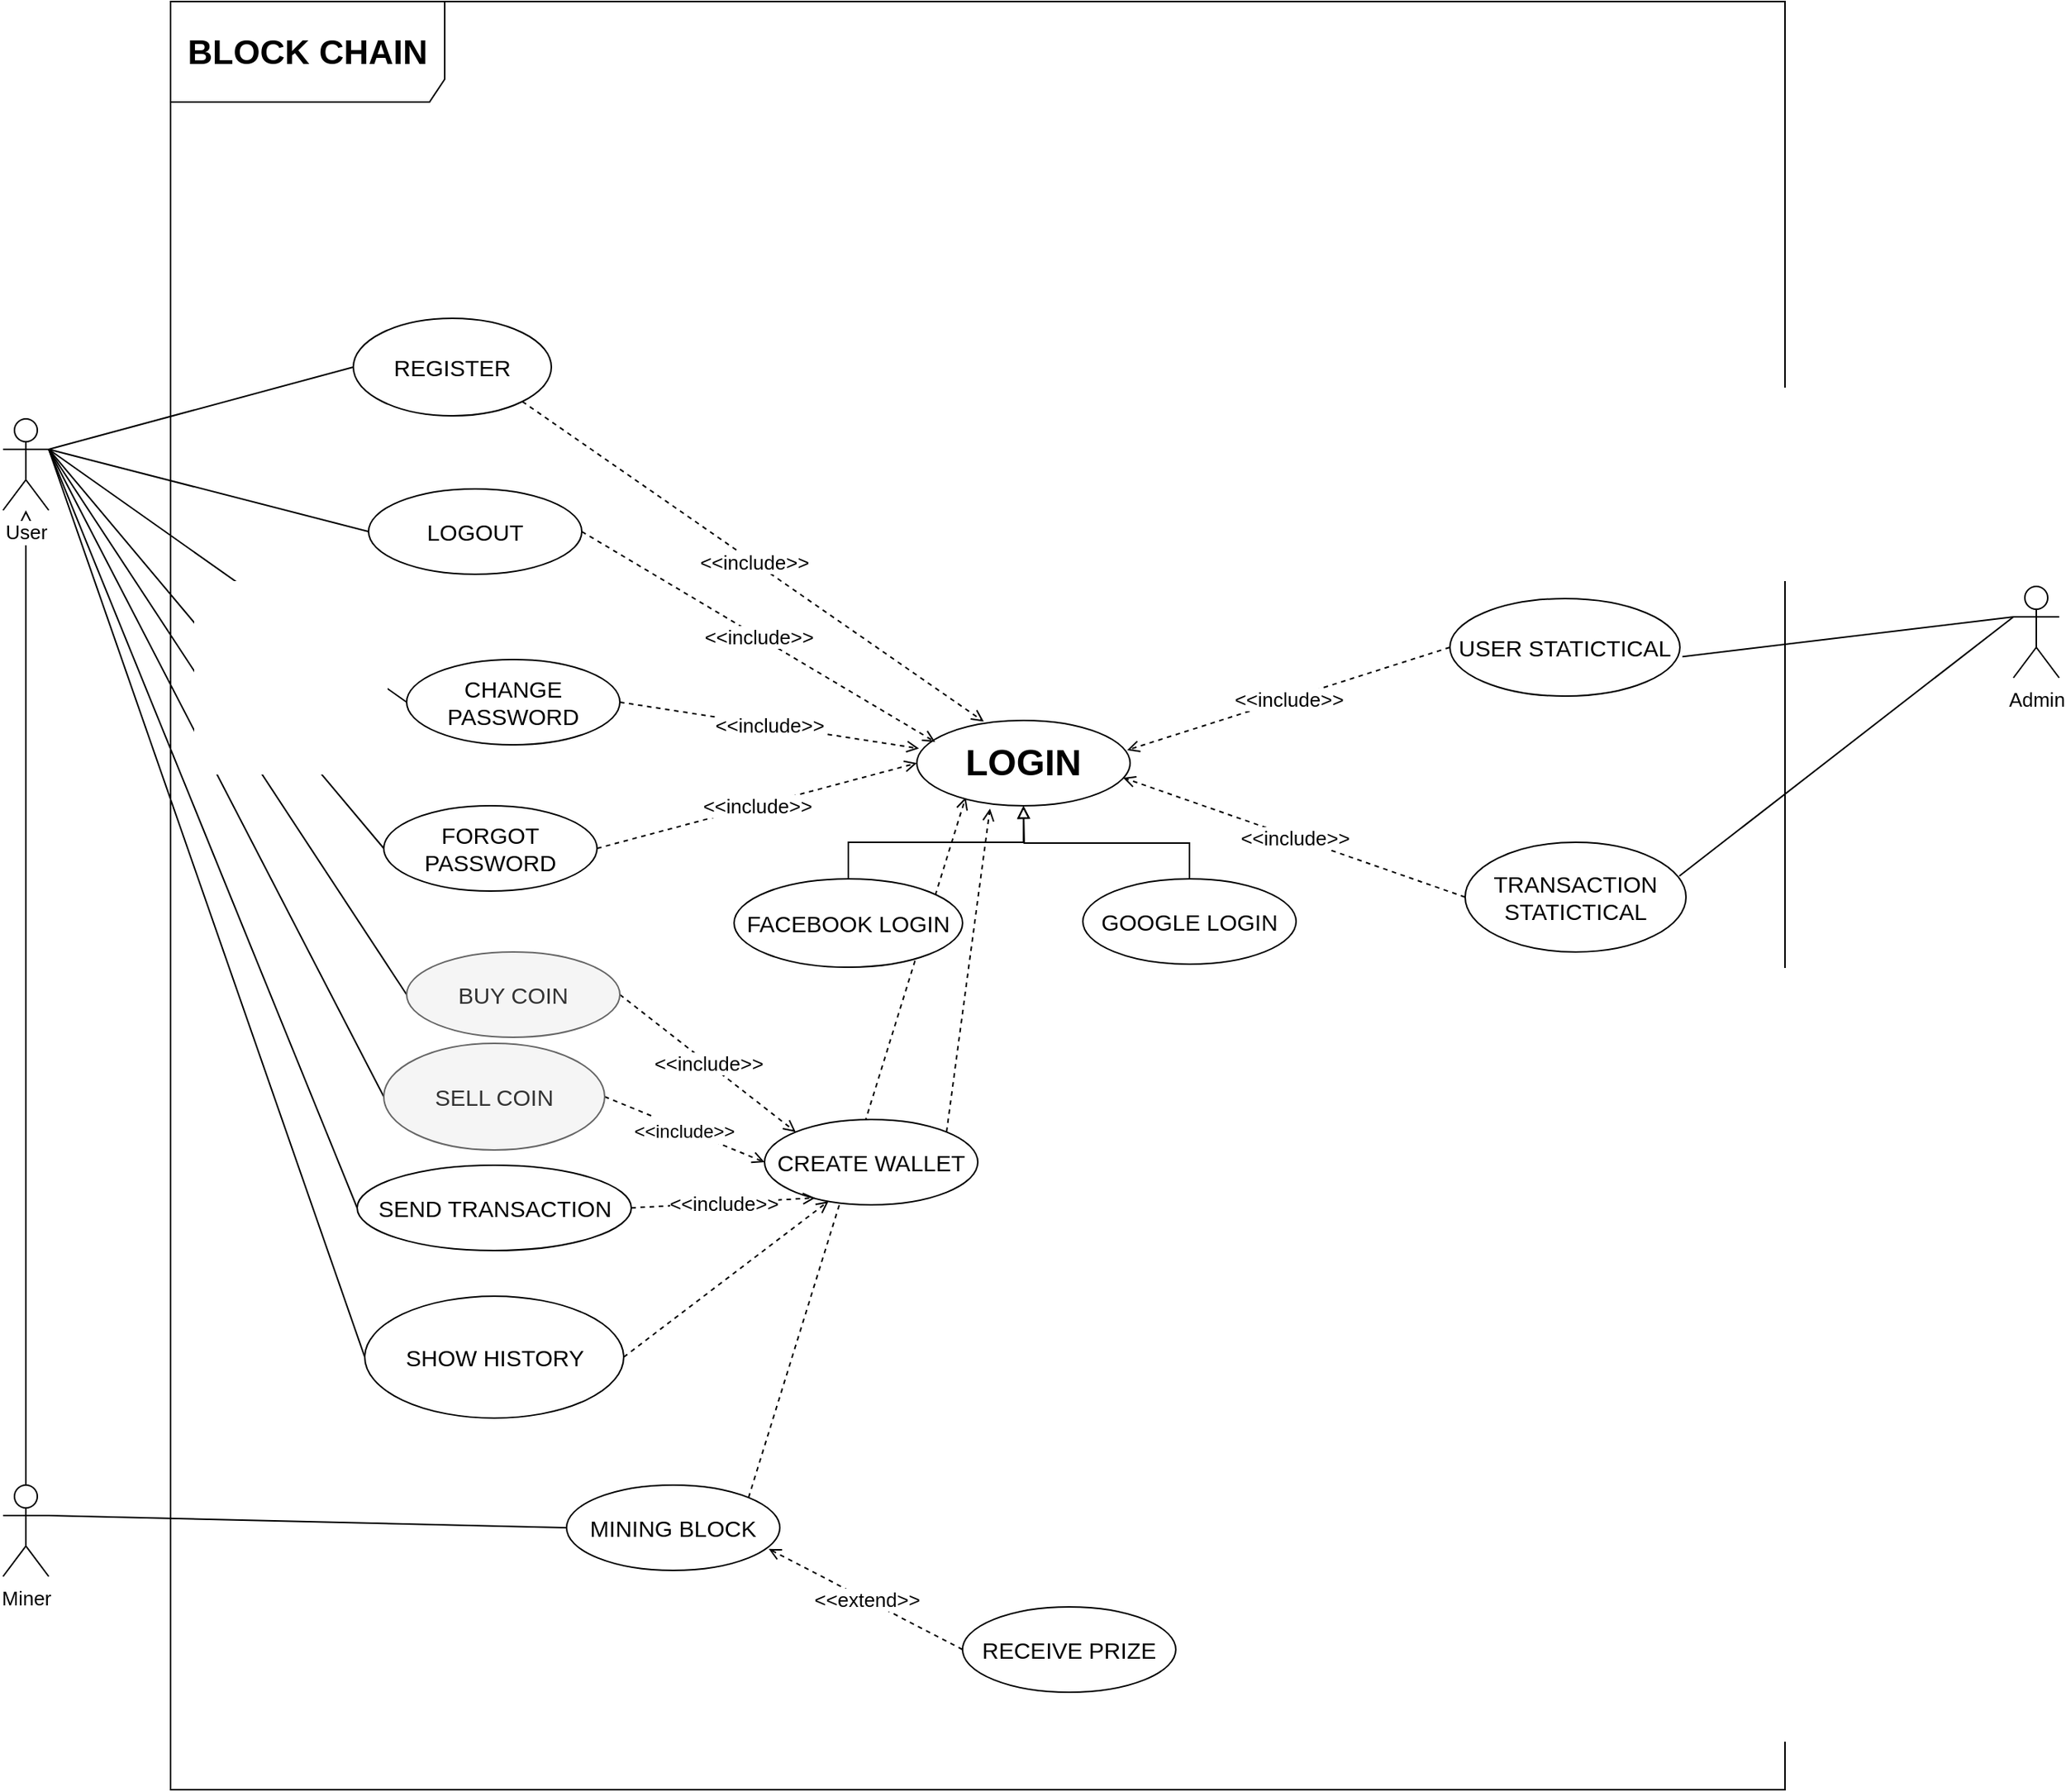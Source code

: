 <mxfile version="12.9.3" type="device" pages="2"><diagram name="Usecase Diagram" id="e7e014a7-5840-1c2e-5031-d8a46d1fe8dd"><mxGraphModel dx="1008" dy="1308" grid="1" gridSize="10" guides="1" tooltips="1" connect="1" arrows="1" fold="1" page="1" pageScale="1" pageWidth="1169" pageHeight="826" background="#ffffff" math="0" shadow="0"><root><mxCell id="0"/><mxCell id="1" parent="0"/><mxCell id="eGgXoTbHH33ZuK2ZyImY-64" style="rounded=0;orthogonalLoop=1;jettySize=auto;html=1;exitX=1;exitY=0.333;exitDx=0;exitDy=0;exitPerimeter=0;entryX=0;entryY=0.5;entryDx=0;entryDy=0;endArrow=none;endFill=0;fontSize=15;" parent="1" source="eGgXoTbHH33ZuK2ZyImY-41" target="eGgXoTbHH33ZuK2ZyImY-50" edge="1"><mxGeometry relative="1" as="geometry"/></mxCell><mxCell id="eGgXoTbHH33ZuK2ZyImY-65" style="edgeStyle=none;rounded=0;orthogonalLoop=1;jettySize=auto;html=1;exitX=1;exitY=0.333;exitDx=0;exitDy=0;exitPerimeter=0;entryX=0;entryY=0.5;entryDx=0;entryDy=0;endArrow=none;endFill=0;fontSize=15;" parent="1" source="eGgXoTbHH33ZuK2ZyImY-41" target="eGgXoTbHH33ZuK2ZyImY-51" edge="1"><mxGeometry relative="1" as="geometry"/></mxCell><mxCell id="eGgXoTbHH33ZuK2ZyImY-66" style="edgeStyle=none;rounded=0;orthogonalLoop=1;jettySize=auto;html=1;exitX=1;exitY=0.333;exitDx=0;exitDy=0;exitPerimeter=0;entryX=0;entryY=0.5;entryDx=0;entryDy=0;endArrow=none;endFill=0;fontSize=15;" parent="1" source="eGgXoTbHH33ZuK2ZyImY-41" target="eGgXoTbHH33ZuK2ZyImY-52" edge="1"><mxGeometry relative="1" as="geometry"/></mxCell><mxCell id="eGgXoTbHH33ZuK2ZyImY-67" style="edgeStyle=none;rounded=0;orthogonalLoop=1;jettySize=auto;html=1;exitX=1;exitY=0.333;exitDx=0;exitDy=0;exitPerimeter=0;entryX=0;entryY=0.5;entryDx=0;entryDy=0;endArrow=none;endFill=0;fontSize=15;" parent="1" source="eGgXoTbHH33ZuK2ZyImY-41" target="eGgXoTbHH33ZuK2ZyImY-53" edge="1"><mxGeometry relative="1" as="geometry"/></mxCell><mxCell id="eGgXoTbHH33ZuK2ZyImY-71" style="edgeStyle=none;rounded=0;orthogonalLoop=1;jettySize=auto;html=1;exitX=1;exitY=0.333;exitDx=0;exitDy=0;exitPerimeter=0;entryX=0;entryY=0.5;entryDx=0;entryDy=0;endArrow=none;endFill=0;fontSize=15;" parent="1" source="eGgXoTbHH33ZuK2ZyImY-41" target="eGgXoTbHH33ZuK2ZyImY-56" edge="1"><mxGeometry relative="1" as="geometry"/></mxCell><mxCell id="eGgXoTbHH33ZuK2ZyImY-85" style="edgeStyle=none;rounded=0;orthogonalLoop=1;jettySize=auto;html=1;exitX=1;exitY=0.333;exitDx=0;exitDy=0;exitPerimeter=0;entryX=0;entryY=0.5;entryDx=0;entryDy=0;startArrow=none;startFill=0;endArrow=none;endFill=0;fontSize=15;" parent="1" source="eGgXoTbHH33ZuK2ZyImY-41" target="eGgXoTbHH33ZuK2ZyImY-55" edge="1"><mxGeometry relative="1" as="geometry"/></mxCell><mxCell id="eGgXoTbHH33ZuK2ZyImY-86" style="edgeStyle=none;rounded=0;orthogonalLoop=1;jettySize=auto;html=1;entryX=0.5;entryY=0;entryDx=0;entryDy=0;entryPerimeter=0;startArrow=block;startFill=0;endArrow=none;endFill=0;fontSize=15;" parent="1" source="eGgXoTbHH33ZuK2ZyImY-41" target="eGgXoTbHH33ZuK2ZyImY-45" edge="1"><mxGeometry relative="1" as="geometry"><mxPoint x="100" y="330" as="sourcePoint"/></mxGeometry></mxCell><mxCell id="8vh9MfGOUoLX1QKdBsQx-3" style="rounded=0;orthogonalLoop=1;jettySize=auto;html=1;exitX=1;exitY=0.333;exitDx=0;exitDy=0;exitPerimeter=0;entryX=0;entryY=0.5;entryDx=0;entryDy=0;endArrow=none;endFill=0;fontSize=15;" parent="1" source="eGgXoTbHH33ZuK2ZyImY-41" target="8vh9MfGOUoLX1QKdBsQx-2" edge="1"><mxGeometry relative="1" as="geometry"/></mxCell><mxCell id="8vh9MfGOUoLX1QKdBsQx-6" style="edgeStyle=none;rounded=0;orthogonalLoop=1;jettySize=auto;html=1;exitX=1;exitY=0.333;exitDx=0;exitDy=0;exitPerimeter=0;entryX=0;entryY=0.5;entryDx=0;entryDy=0;endArrow=none;endFill=0;fontSize=15;" parent="1" source="eGgXoTbHH33ZuK2ZyImY-41" target="8vh9MfGOUoLX1QKdBsQx-5" edge="1"><mxGeometry relative="1" as="geometry"/></mxCell><mxCell id="eGgXoTbHH33ZuK2ZyImY-41" value="User" style="shape=umlActor;verticalLabelPosition=bottom;labelBackgroundColor=#ffffff;verticalAlign=top;html=1;fontSize=13;" parent="1" vertex="1"><mxGeometry x="180" y="170" width="30" height="60" as="geometry"/></mxCell><mxCell id="eGgXoTbHH33ZuK2ZyImY-69" style="edgeStyle=none;rounded=0;orthogonalLoop=1;jettySize=auto;html=1;exitX=1;exitY=0.333;exitDx=0;exitDy=0;exitPerimeter=0;entryX=0;entryY=0.5;entryDx=0;entryDy=0;endArrow=none;endFill=0;fontSize=15;" parent="1" source="eGgXoTbHH33ZuK2ZyImY-45" target="eGgXoTbHH33ZuK2ZyImY-57" edge="1"><mxGeometry relative="1" as="geometry"/></mxCell><mxCell id="eGgXoTbHH33ZuK2ZyImY-45" value="Miner" style="shape=umlActor;verticalLabelPosition=bottom;labelBackgroundColor=#ffffff;verticalAlign=top;html=1;fontSize=13;" parent="1" vertex="1"><mxGeometry x="180" y="870" width="30" height="60" as="geometry"/></mxCell><mxCell id="eGgXoTbHH33ZuK2ZyImY-101" style="edgeStyle=none;rounded=0;orthogonalLoop=1;jettySize=auto;html=1;exitX=0;exitY=0.333;exitDx=0;exitDy=0;exitPerimeter=0;entryX=1.011;entryY=0.596;entryDx=0;entryDy=0;entryPerimeter=0;startArrow=none;startFill=0;endArrow=none;endFill=0;strokeWidth=1;fontSize=15;" parent="1" source="eGgXoTbHH33ZuK2ZyImY-46" target="eGgXoTbHH33ZuK2ZyImY-59" edge="1"><mxGeometry relative="1" as="geometry"/></mxCell><mxCell id="eGgXoTbHH33ZuK2ZyImY-102" style="edgeStyle=none;rounded=0;orthogonalLoop=1;jettySize=auto;html=1;exitX=0;exitY=0.333;exitDx=0;exitDy=0;exitPerimeter=0;entryX=0.97;entryY=0.307;entryDx=0;entryDy=0;entryPerimeter=0;startArrow=none;startFill=0;endArrow=none;endFill=0;strokeWidth=1;fontSize=15;" parent="1" source="eGgXoTbHH33ZuK2ZyImY-46" target="eGgXoTbHH33ZuK2ZyImY-60" edge="1"><mxGeometry relative="1" as="geometry"/></mxCell><mxCell id="eGgXoTbHH33ZuK2ZyImY-46" value="Admin" style="shape=umlActor;verticalLabelPosition=bottom;labelBackgroundColor=#ffffff;verticalAlign=top;html=1;fontSize=13;" parent="1" vertex="1"><mxGeometry x="1500" y="280" width="30" height="60" as="geometry"/></mxCell><mxCell id="eGgXoTbHH33ZuK2ZyImY-106" value="" style="group" parent="1" vertex="1" connectable="0"><mxGeometry x="290" y="-80" width="1060" height="1150" as="geometry"/></mxCell><mxCell id="eGgXoTbHH33ZuK2ZyImY-105" value="&lt;h2&gt;BLOCK CHAIN&lt;/h2&gt;" style="shape=umlFrame;whiteSpace=wrap;html=1;fontSize=15;width=180;height=66;" parent="eGgXoTbHH33ZuK2ZyImY-106" vertex="1"><mxGeometry y="-24" width="1060" height="1174" as="geometry"/></mxCell><mxCell id="8vh9MfGOUoLX1QKdBsQx-4" value="&lt;font style=&quot;font-size: 12px&quot;&gt;&amp;lt;&amp;lt;include&amp;gt;&amp;gt;&lt;/font&gt;" style="edgeStyle=none;rounded=0;orthogonalLoop=1;jettySize=auto;html=1;exitX=1;exitY=0.5;exitDx=0;exitDy=0;entryX=0;entryY=0.5;entryDx=0;entryDy=0;endArrow=open;endFill=0;fontSize=15;dashed=1;" parent="eGgXoTbHH33ZuK2ZyImY-106" source="8vh9MfGOUoLX1QKdBsQx-2" target="eGgXoTbHH33ZuK2ZyImY-54" edge="1"><mxGeometry relative="1" as="geometry"/></mxCell><mxCell id="eGgXoTbHH33ZuK2ZyImY-99" style="edgeStyle=none;rounded=0;orthogonalLoop=1;jettySize=auto;html=1;exitX=1;exitY=0;exitDx=0;exitDy=0;entryX=0.343;entryY=1.033;entryDx=0;entryDy=0;entryPerimeter=0;startArrow=none;startFill=0;endArrow=open;endFill=0;strokeWidth=1;fontSize=15;dashed=1;" parent="eGgXoTbHH33ZuK2ZyImY-106" source="eGgXoTbHH33ZuK2ZyImY-54" target="eGgXoTbHH33ZuK2ZyImY-47" edge="1"><mxGeometry relative="1" as="geometry"/></mxCell><mxCell id="eGgXoTbHH33ZuK2ZyImY-100" style="edgeStyle=none;rounded=0;orthogonalLoop=1;jettySize=auto;html=1;exitX=1;exitY=0;exitDx=0;exitDy=0;entryX=0.229;entryY=0.9;entryDx=0;entryDy=0;entryPerimeter=0;startArrow=none;startFill=0;endArrow=open;endFill=0;strokeWidth=1;fontSize=15;dashed=1;" parent="eGgXoTbHH33ZuK2ZyImY-106" source="eGgXoTbHH33ZuK2ZyImY-57" target="eGgXoTbHH33ZuK2ZyImY-47" edge="1"><mxGeometry relative="1" as="geometry"/></mxCell><mxCell id="eGgXoTbHH33ZuK2ZyImY-47" value="&lt;h1&gt;&lt;b&gt;LOGIN&lt;/b&gt;&lt;/h1&gt;" style="ellipse;whiteSpace=wrap;html=1;" parent="eGgXoTbHH33ZuK2ZyImY-106" vertex="1"><mxGeometry x="490" y="448" width="140" height="56" as="geometry"/></mxCell><mxCell id="eGgXoTbHH33ZuK2ZyImY-94" value="&amp;lt;&amp;lt;include&amp;gt;&amp;gt;" style="edgeStyle=none;rounded=0;orthogonalLoop=1;jettySize=auto;html=1;exitX=1;exitY=1;exitDx=0;exitDy=0;entryX=0.314;entryY=0.014;entryDx=0;entryDy=0;entryPerimeter=0;startArrow=none;startFill=0;endArrow=open;endFill=0;strokeWidth=1;fontSize=13;dashed=1;" parent="eGgXoTbHH33ZuK2ZyImY-106" source="eGgXoTbHH33ZuK2ZyImY-50" target="eGgXoTbHH33ZuK2ZyImY-47" edge="1"><mxGeometry relative="1" as="geometry"/></mxCell><mxCell id="eGgXoTbHH33ZuK2ZyImY-50" value="REGISTER" style="ellipse;whiteSpace=wrap;html=1;fontSize=15;" parent="eGgXoTbHH33ZuK2ZyImY-106" vertex="1"><mxGeometry x="120" y="184.0" width="130" height="64.0" as="geometry"/></mxCell><mxCell id="eGgXoTbHH33ZuK2ZyImY-95" value="&amp;lt;&amp;lt;include&amp;gt;&amp;gt;" style="edgeStyle=none;rounded=0;orthogonalLoop=1;jettySize=auto;html=1;exitX=1;exitY=0.5;exitDx=0;exitDy=0;entryX=0.086;entryY=0.252;entryDx=0;entryDy=0;entryPerimeter=0;startArrow=none;startFill=0;endArrow=open;endFill=0;strokeWidth=1;fontSize=13;dashed=1;" parent="eGgXoTbHH33ZuK2ZyImY-106" source="eGgXoTbHH33ZuK2ZyImY-51" target="eGgXoTbHH33ZuK2ZyImY-47" edge="1"><mxGeometry relative="1" as="geometry"/></mxCell><mxCell id="eGgXoTbHH33ZuK2ZyImY-51" value="LOGOUT" style="ellipse;whiteSpace=wrap;html=1;fontSize=15;" parent="eGgXoTbHH33ZuK2ZyImY-106" vertex="1"><mxGeometry x="130" y="296.0" width="140" height="56" as="geometry"/></mxCell><mxCell id="eGgXoTbHH33ZuK2ZyImY-96" value="&amp;lt;&amp;lt;include&amp;gt;&amp;gt;" style="edgeStyle=none;rounded=0;orthogonalLoop=1;jettySize=auto;html=1;exitX=1;exitY=0.5;exitDx=0;exitDy=0;entryX=0.01;entryY=0.329;entryDx=0;entryDy=0;entryPerimeter=0;startArrow=none;startFill=0;endArrow=open;endFill=0;strokeWidth=1;fontSize=13;dashed=1;" parent="eGgXoTbHH33ZuK2ZyImY-106" source="eGgXoTbHH33ZuK2ZyImY-52" target="eGgXoTbHH33ZuK2ZyImY-47" edge="1"><mxGeometry relative="1" as="geometry"/></mxCell><mxCell id="eGgXoTbHH33ZuK2ZyImY-52" value="CHANGE PASSWORD" style="ellipse;whiteSpace=wrap;html=1;fontSize=15;" parent="eGgXoTbHH33ZuK2ZyImY-106" vertex="1"><mxGeometry x="155" y="408.0" width="140" height="56" as="geometry"/></mxCell><mxCell id="eGgXoTbHH33ZuK2ZyImY-97" value="&amp;lt;&amp;lt;include&amp;gt;&amp;gt;" style="edgeStyle=none;rounded=0;orthogonalLoop=1;jettySize=auto;html=1;exitX=1;exitY=0.5;exitDx=0;exitDy=0;entryX=0;entryY=0.5;entryDx=0;entryDy=0;startArrow=none;startFill=0;endArrow=open;endFill=0;strokeWidth=1;fontSize=13;dashed=1;" parent="eGgXoTbHH33ZuK2ZyImY-106" source="eGgXoTbHH33ZuK2ZyImY-53" target="eGgXoTbHH33ZuK2ZyImY-47" edge="1"><mxGeometry relative="1" as="geometry"/></mxCell><mxCell id="eGgXoTbHH33ZuK2ZyImY-53" value="FORGOT PASSWORD" style="ellipse;whiteSpace=wrap;html=1;fontSize=15;" parent="eGgXoTbHH33ZuK2ZyImY-106" vertex="1"><mxGeometry x="140" y="504.0" width="140" height="56" as="geometry"/></mxCell><mxCell id="eGgXoTbHH33ZuK2ZyImY-54" value="CREATE WALLET" style="ellipse;whiteSpace=wrap;html=1;fontSize=15;" parent="eGgXoTbHH33ZuK2ZyImY-106" vertex="1"><mxGeometry x="390" y="710.0" width="140" height="56" as="geometry"/></mxCell><mxCell id="eGgXoTbHH33ZuK2ZyImY-75" value="&amp;lt;&amp;lt;include&amp;gt;&amp;gt;" style="edgeStyle=none;rounded=0;orthogonalLoop=1;jettySize=auto;html=1;exitX=1;exitY=0.5;exitDx=0;exitDy=0;entryX=0.238;entryY=0.919;entryDx=0;entryDy=0;entryPerimeter=0;startArrow=none;startFill=0;endArrow=open;endFill=0;fontSize=13;dashed=1;strokeWidth=1;" parent="eGgXoTbHH33ZuK2ZyImY-106" source="eGgXoTbHH33ZuK2ZyImY-55" target="eGgXoTbHH33ZuK2ZyImY-54" edge="1"><mxGeometry relative="1" as="geometry"/></mxCell><mxCell id="eGgXoTbHH33ZuK2ZyImY-55" value="SEND TRANSACTION" style="ellipse;whiteSpace=wrap;html=1;fontSize=15;" parent="eGgXoTbHH33ZuK2ZyImY-106" vertex="1"><mxGeometry x="122.5" y="740.0" width="180" height="56" as="geometry"/></mxCell><mxCell id="eGgXoTbHH33ZuK2ZyImY-72" value="&amp;lt;&amp;lt;include&amp;gt;&amp;gt;" style="edgeStyle=none;rounded=0;orthogonalLoop=1;jettySize=auto;html=1;exitX=1;exitY=0.5;exitDx=0;exitDy=0;entryX=0;entryY=0;entryDx=0;entryDy=0;endArrow=open;endFill=0;fontSize=13;dashed=1;" parent="eGgXoTbHH33ZuK2ZyImY-106" source="eGgXoTbHH33ZuK2ZyImY-56" target="eGgXoTbHH33ZuK2ZyImY-54" edge="1"><mxGeometry relative="1" as="geometry"/></mxCell><mxCell id="eGgXoTbHH33ZuK2ZyImY-56" value="BUY COIN" style="ellipse;whiteSpace=wrap;html=1;fontSize=15;fillColor=#f5f5f5;strokeColor=#666666;fontColor=#333333;" parent="eGgXoTbHH33ZuK2ZyImY-106" vertex="1"><mxGeometry x="155" y="600" width="140" height="56" as="geometry"/></mxCell><mxCell id="eGgXoTbHH33ZuK2ZyImY-57" value="MINING BLOCK" style="ellipse;whiteSpace=wrap;html=1;fontSize=15;" parent="eGgXoTbHH33ZuK2ZyImY-106" vertex="1"><mxGeometry x="260" y="950.0" width="140" height="56" as="geometry"/></mxCell><mxCell id="eGgXoTbHH33ZuK2ZyImY-80" value="&lt;font style=&quot;font-size: 13px;&quot;&gt;&amp;lt;&amp;lt;extend&amp;gt;&amp;gt;&lt;/font&gt;" style="edgeStyle=none;rounded=0;orthogonalLoop=1;jettySize=auto;html=1;exitX=0;exitY=0.5;exitDx=0;exitDy=0;entryX=0.948;entryY=0.748;entryDx=0;entryDy=0;entryPerimeter=0;startArrow=none;startFill=0;endArrow=open;endFill=0;fontSize=13;dashed=1;" parent="eGgXoTbHH33ZuK2ZyImY-106" source="eGgXoTbHH33ZuK2ZyImY-58" target="eGgXoTbHH33ZuK2ZyImY-57" edge="1"><mxGeometry relative="1" as="geometry"/></mxCell><mxCell id="eGgXoTbHH33ZuK2ZyImY-58" value="RECEIVE PRIZE" style="ellipse;whiteSpace=wrap;html=1;fontSize=15;" parent="eGgXoTbHH33ZuK2ZyImY-106" vertex="1"><mxGeometry x="520" y="1030" width="140" height="56" as="geometry"/></mxCell><mxCell id="eGgXoTbHH33ZuK2ZyImY-103" value="&amp;lt;&amp;lt;include&amp;gt;&amp;gt;" style="edgeStyle=none;rounded=0;orthogonalLoop=1;jettySize=auto;html=1;exitX=0;exitY=0.5;exitDx=0;exitDy=0;entryX=0.986;entryY=0.348;entryDx=0;entryDy=0;entryPerimeter=0;startArrow=none;startFill=0;endArrow=open;endFill=0;strokeWidth=1;fontSize=13;dashed=1;" parent="eGgXoTbHH33ZuK2ZyImY-106" source="eGgXoTbHH33ZuK2ZyImY-59" target="eGgXoTbHH33ZuK2ZyImY-47" edge="1"><mxGeometry relative="1" as="geometry"/></mxCell><mxCell id="eGgXoTbHH33ZuK2ZyImY-59" value="USER STATICTICAL" style="ellipse;whiteSpace=wrap;html=1;fontSize=15;" parent="eGgXoTbHH33ZuK2ZyImY-106" vertex="1"><mxGeometry x="840" y="368.0" width="151" height="64.0" as="geometry"/></mxCell><mxCell id="eGgXoTbHH33ZuK2ZyImY-104" value="&amp;lt;&amp;lt;include&amp;gt;&amp;gt;" style="edgeStyle=none;rounded=0;orthogonalLoop=1;jettySize=auto;html=1;exitX=0;exitY=0.5;exitDx=0;exitDy=0;entryX=0.967;entryY=0.671;entryDx=0;entryDy=0;entryPerimeter=0;startArrow=none;startFill=0;endArrow=open;endFill=0;strokeWidth=1;fontSize=13;dashed=1;" parent="eGgXoTbHH33ZuK2ZyImY-106" source="eGgXoTbHH33ZuK2ZyImY-60" target="eGgXoTbHH33ZuK2ZyImY-47" edge="1"><mxGeometry relative="1" as="geometry"/></mxCell><mxCell id="eGgXoTbHH33ZuK2ZyImY-60" value="TRANSACTION STATICTICAL" style="ellipse;whiteSpace=wrap;html=1;fontSize=15;" parent="eGgXoTbHH33ZuK2ZyImY-106" vertex="1"><mxGeometry x="850" y="528.0" width="145" height="72.0" as="geometry"/></mxCell><mxCell id="eGgXoTbHH33ZuK2ZyImY-91" style="edgeStyle=orthogonalEdgeStyle;rounded=0;orthogonalLoop=1;jettySize=auto;html=1;exitX=0.5;exitY=0;exitDx=0;exitDy=0;entryX=0.5;entryY=1;entryDx=0;entryDy=0;startArrow=none;startFill=0;endArrow=block;endFill=0;strokeWidth=1;fontSize=15;" parent="eGgXoTbHH33ZuK2ZyImY-106" source="eGgXoTbHH33ZuK2ZyImY-89" target="eGgXoTbHH33ZuK2ZyImY-47" edge="1"><mxGeometry relative="1" as="geometry"/></mxCell><mxCell id="eGgXoTbHH33ZuK2ZyImY-89" value="FACEBOOK LOGIN" style="ellipse;whiteSpace=wrap;html=1;fontSize=15;" parent="eGgXoTbHH33ZuK2ZyImY-106" vertex="1"><mxGeometry x="370" y="552" width="150" height="58" as="geometry"/></mxCell><mxCell id="eGgXoTbHH33ZuK2ZyImY-92" style="edgeStyle=orthogonalEdgeStyle;rounded=0;orthogonalLoop=1;jettySize=auto;html=1;exitX=0.5;exitY=0;exitDx=0;exitDy=0;startArrow=none;startFill=0;endArrow=block;endFill=0;strokeWidth=1;fontSize=15;" parent="eGgXoTbHH33ZuK2ZyImY-106" source="eGgXoTbHH33ZuK2ZyImY-90" edge="1"><mxGeometry relative="1" as="geometry"><mxPoint x="560" y="504.0" as="targetPoint"/></mxGeometry></mxCell><mxCell id="eGgXoTbHH33ZuK2ZyImY-90" value="GOOGLE LOGIN" style="ellipse;whiteSpace=wrap;html=1;fontSize=15;" parent="eGgXoTbHH33ZuK2ZyImY-106" vertex="1"><mxGeometry x="599" y="552" width="140" height="56" as="geometry"/></mxCell><mxCell id="8vh9MfGOUoLX1QKdBsQx-2" value="SELL COIN" style="ellipse;whiteSpace=wrap;html=1;fontSize=15;fillColor=#f5f5f5;strokeColor=#666666;fontColor=#333333;" parent="eGgXoTbHH33ZuK2ZyImY-106" vertex="1"><mxGeometry x="140" y="660" width="145" height="70" as="geometry"/></mxCell><mxCell id="8vh9MfGOUoLX1QKdBsQx-7" style="edgeStyle=none;rounded=0;orthogonalLoop=1;jettySize=auto;html=1;exitX=1;exitY=0.5;exitDx=0;exitDy=0;entryX=0.3;entryY=0.958;entryDx=0;entryDy=0;endArrow=open;endFill=0;fontSize=15;dashed=1;entryPerimeter=0;" parent="eGgXoTbHH33ZuK2ZyImY-106" source="8vh9MfGOUoLX1QKdBsQx-5" target="eGgXoTbHH33ZuK2ZyImY-54" edge="1"><mxGeometry relative="1" as="geometry"/></mxCell><mxCell id="8vh9MfGOUoLX1QKdBsQx-5" value="SHOW HISTORY" style="ellipse;whiteSpace=wrap;html=1;fontSize=15;" parent="eGgXoTbHH33ZuK2ZyImY-106" vertex="1"><mxGeometry x="127.5" y="826" width="170" height="80" as="geometry"/></mxCell></root></mxGraphModel></diagram><diagram id="kOsqjVdMyxWA4MCr-uBy" name="ClassDiagram"><mxGraphModel dx="1022" dy="497" grid="1" gridSize="10" guides="1" tooltips="1" connect="1" arrows="1" fold="1" page="1" pageScale="1" pageWidth="850" pageHeight="1100" math="0" shadow="0"><root><mxCell id="uctaYcotYqw22nUw5-ij-0"/><mxCell id="uctaYcotYqw22nUw5-ij-1" parent="uctaYcotYqw22nUw5-ij-0"/><mxCell id="uctaYcotYqw22nUw5-ij-2" value="UserAccount" style="swimlane;fontStyle=0;childLayout=stackLayout;horizontal=1;startSize=26;fillColor=none;horizontalStack=0;resizeParent=1;resizeParentMax=0;resizeLast=0;collapsible=1;marginBottom=0;" vertex="1" parent="uctaYcotYqw22nUw5-ij-1"><mxGeometry x="310" y="70" width="140" height="102" as="geometry"/></mxCell><mxCell id="uctaYcotYqw22nUw5-ij-3" value="+ id: UUID" style="text;strokeColor=none;fillColor=none;align=left;verticalAlign=top;spacingLeft=4;spacingRight=4;overflow=hidden;rotatable=0;points=[[0,0.5],[1,0.5]];portConstraint=eastwest;" vertex="1" parent="uctaYcotYqw22nUw5-ij-2"><mxGeometry y="26" width="140" height="24" as="geometry"/></mxCell><mxCell id="uctaYcotYqw22nUw5-ij-4" value="+ username: String" style="text;strokeColor=none;fillColor=none;align=left;verticalAlign=top;spacingLeft=4;spacingRight=4;overflow=hidden;rotatable=0;points=[[0,0.5],[1,0.5]];portConstraint=eastwest;" vertex="1" parent="uctaYcotYqw22nUw5-ij-2"><mxGeometry y="50" width="140" height="26" as="geometry"/></mxCell><mxCell id="uctaYcotYqw22nUw5-ij-5" value="+ password: String" style="text;strokeColor=none;fillColor=none;align=left;verticalAlign=top;spacingLeft=4;spacingRight=4;overflow=hidden;rotatable=0;points=[[0,0.5],[1,0.5]];portConstraint=eastwest;" vertex="1" parent="uctaYcotYqw22nUw5-ij-2"><mxGeometry y="76" width="140" height="26" as="geometry"/></mxCell><mxCell id="uctaYcotYqw22nUw5-ij-6" value="" style="endArrow=none;html=1;edgeStyle=orthogonalEdgeStyle;exitX=1.005;exitY=0.173;exitDx=0;exitDy=0;entryX=0;entryY=0.25;entryDx=0;entryDy=0;exitPerimeter=0;" edge="1" parent="uctaYcotYqw22nUw5-ij-1" source="uctaYcotYqw22nUw5-ij-2" target="uctaYcotYqw22nUw5-ij-9"><mxGeometry relative="1" as="geometry"><mxPoint x="480" y="40" as="sourcePoint"/><mxPoint x="640" y="40" as="targetPoint"/></mxGeometry></mxCell><mxCell id="uctaYcotYqw22nUw5-ij-7" value="1..*" style="resizable=0;html=1;align=left;verticalAlign=bottom;labelBackgroundColor=#ffffff;fontSize=10;" connectable="0" vertex="1" parent="uctaYcotYqw22nUw5-ij-6"><mxGeometry x="-1" relative="1" as="geometry"/></mxCell><mxCell id="uctaYcotYqw22nUw5-ij-8" value="1..*" style="resizable=0;html=1;align=right;verticalAlign=bottom;labelBackgroundColor=#ffffff;fontSize=10;" connectable="0" vertex="1" parent="uctaYcotYqw22nUw5-ij-6"><mxGeometry x="1" relative="1" as="geometry"/></mxCell><mxCell id="uctaYcotYqw22nUw5-ij-9" value="UserRole" style="swimlane;fontStyle=0;childLayout=stackLayout;horizontal=1;startSize=26;fillColor=none;horizontalStack=0;resizeParent=1;resizeParentMax=0;resizeLast=0;collapsible=1;marginBottom=0;" vertex="1" parent="uctaYcotYqw22nUw5-ij-1"><mxGeometry x="660" y="110" width="140" height="76" as="geometry"/></mxCell><mxCell id="uctaYcotYqw22nUw5-ij-10" value="+ id: UUID" style="text;strokeColor=none;fillColor=none;align=left;verticalAlign=top;spacingLeft=4;spacingRight=4;overflow=hidden;rotatable=0;points=[[0,0.5],[1,0.5]];portConstraint=eastwest;" vertex="1" parent="uctaYcotYqw22nUw5-ij-9"><mxGeometry y="26" width="140" height="24" as="geometry"/></mxCell><mxCell id="uctaYcotYqw22nUw5-ij-11" value="+ name: Role" style="text;strokeColor=none;fillColor=none;align=left;verticalAlign=top;spacingLeft=4;spacingRight=4;overflow=hidden;rotatable=0;points=[[0,0.5],[1,0.5]];portConstraint=eastwest;" vertex="1" parent="uctaYcotYqw22nUw5-ij-9"><mxGeometry y="50" width="140" height="26" as="geometry"/></mxCell><mxCell id="uctaYcotYqw22nUw5-ij-12" value="" style="endArrow=none;html=1;edgeStyle=orthogonalEdgeStyle;exitX=0.5;exitY=0;exitDx=0;exitDy=0;entryX=0.467;entryY=1.038;entryDx=0;entryDy=0;entryPerimeter=0;" edge="1" parent="uctaYcotYqw22nUw5-ij-1" source="uctaYcotYqw22nUw5-ij-22" target="uctaYcotYqw22nUw5-ij-5"><mxGeometry relative="1" as="geometry"><mxPoint x="150" y="170" as="sourcePoint"/><mxPoint x="260" y="150" as="targetPoint"/></mxGeometry></mxCell><mxCell id="uctaYcotYqw22nUw5-ij-13" value="1" style="resizable=0;html=1;align=left;verticalAlign=bottom;labelBackgroundColor=#ffffff;fontSize=10;" connectable="0" vertex="1" parent="uctaYcotYqw22nUw5-ij-12"><mxGeometry x="-1" relative="1" as="geometry"/></mxCell><mxCell id="uctaYcotYqw22nUw5-ij-14" value="1" style="resizable=0;html=1;align=right;verticalAlign=bottom;labelBackgroundColor=#ffffff;fontSize=10;" connectable="0" vertex="1" parent="uctaYcotYqw22nUw5-ij-12"><mxGeometry x="1" relative="1" as="geometry"><mxPoint y="17.4" as="offset"/></mxGeometry></mxCell><mxCell id="uctaYcotYqw22nUw5-ij-15" value="UserHistory" style="swimlane;fontStyle=0;childLayout=stackLayout;horizontal=1;startSize=26;fillColor=none;horizontalStack=0;resizeParent=1;resizeParentMax=0;resizeLast=0;collapsible=1;marginBottom=0;" vertex="1" parent="uctaYcotYqw22nUw5-ij-1"><mxGeometry x="650" y="297" width="140" height="102" as="geometry"/></mxCell><mxCell id="uctaYcotYqw22nUw5-ij-16" value="+ id: UUID" style="text;strokeColor=none;fillColor=none;align=left;verticalAlign=top;spacingLeft=4;spacingRight=4;overflow=hidden;rotatable=0;points=[[0,0.5],[1,0.5]];portConstraint=eastwest;" vertex="1" parent="uctaYcotYqw22nUw5-ij-15"><mxGeometry y="26" width="140" height="24" as="geometry"/></mxCell><mxCell id="uctaYcotYqw22nUw5-ij-17" value="+ type: HistoryType" style="text;strokeColor=none;fillColor=none;align=left;verticalAlign=top;spacingLeft=4;spacingRight=4;overflow=hidden;rotatable=0;points=[[0,0.5],[1,0.5]];portConstraint=eastwest;" vertex="1" parent="uctaYcotYqw22nUw5-ij-15"><mxGeometry y="50" width="140" height="26" as="geometry"/></mxCell><mxCell id="uctaYcotYqw22nUw5-ij-18" value="+ time: Date" style="text;strokeColor=none;fillColor=none;align=left;verticalAlign=top;spacingLeft=4;spacingRight=4;overflow=hidden;rotatable=0;points=[[0,0.5],[1,0.5]];portConstraint=eastwest;" vertex="1" parent="uctaYcotYqw22nUw5-ij-15"><mxGeometry y="76" width="140" height="26" as="geometry"/></mxCell><mxCell id="uctaYcotYqw22nUw5-ij-19" value="" style="endArrow=none;html=1;edgeStyle=orthogonalEdgeStyle;exitX=1;exitY=0.08;exitDx=0;exitDy=0;exitPerimeter=0;entryX=0;entryY=0.154;entryDx=0;entryDy=0;entryPerimeter=0;" edge="1" parent="uctaYcotYqw22nUw5-ij-1" source="uctaYcotYqw22nUw5-ij-22" target="uctaYcotYqw22nUw5-ij-15"><mxGeometry relative="1" as="geometry"><mxPoint x="590" y="430" as="sourcePoint"/><mxPoint x="750" y="430" as="targetPoint"/></mxGeometry></mxCell><mxCell id="uctaYcotYqw22nUw5-ij-20" value="1" style="resizable=0;html=1;align=left;verticalAlign=bottom;labelBackgroundColor=#ffffff;fontSize=10;" connectable="0" vertex="1" parent="uctaYcotYqw22nUw5-ij-19"><mxGeometry x="-1" relative="1" as="geometry"/></mxCell><mxCell id="uctaYcotYqw22nUw5-ij-21" value="0..*" style="resizable=0;html=1;align=right;verticalAlign=bottom;labelBackgroundColor=#ffffff;fontSize=10;" connectable="0" vertex="1" parent="uctaYcotYqw22nUw5-ij-19"><mxGeometry x="1" relative="1" as="geometry"/></mxCell><mxCell id="uctaYcotYqw22nUw5-ij-22" value="UserInfo" style="swimlane;fontStyle=0;childLayout=stackLayout;horizontal=1;startSize=26;fillColor=none;horizontalStack=0;resizeParent=1;resizeParentMax=0;resizeLast=0;collapsible=1;marginBottom=0;" vertex="1" parent="uctaYcotYqw22nUw5-ij-1"><mxGeometry x="300" y="300" width="140" height="154" as="geometry"/></mxCell><mxCell id="uctaYcotYqw22nUw5-ij-23" value="+ id: UUID" style="text;strokeColor=none;fillColor=none;align=left;verticalAlign=top;spacingLeft=4;spacingRight=4;overflow=hidden;rotatable=0;points=[[0,0.5],[1,0.5]];portConstraint=eastwest;" vertex="1" parent="uctaYcotYqw22nUw5-ij-22"><mxGeometry y="26" width="140" height="24" as="geometry"/></mxCell><mxCell id="uctaYcotYqw22nUw5-ij-24" value="+ first_name: String" style="text;strokeColor=none;fillColor=none;align=left;verticalAlign=top;spacingLeft=4;spacingRight=4;overflow=hidden;rotatable=0;points=[[0,0.5],[1,0.5]];portConstraint=eastwest;" vertex="1" parent="uctaYcotYqw22nUw5-ij-22"><mxGeometry y="50" width="140" height="26" as="geometry"/></mxCell><mxCell id="uctaYcotYqw22nUw5-ij-25" value="+ last_name: String" style="text;strokeColor=none;fillColor=none;align=left;verticalAlign=top;spacingLeft=4;spacingRight=4;overflow=hidden;rotatable=0;points=[[0,0.5],[1,0.5]];portConstraint=eastwest;" vertex="1" parent="uctaYcotYqw22nUw5-ij-22"><mxGeometry y="76" width="140" height="26" as="geometry"/></mxCell><mxCell id="uctaYcotYqw22nUw5-ij-26" value="+ birth: Date" style="text;strokeColor=none;fillColor=none;align=left;verticalAlign=top;spacingLeft=4;spacingRight=4;overflow=hidden;rotatable=0;points=[[0,0.5],[1,0.5]];portConstraint=eastwest;" vertex="1" parent="uctaYcotYqw22nUw5-ij-22"><mxGeometry y="102" width="140" height="26" as="geometry"/></mxCell><mxCell id="uctaYcotYqw22nUw5-ij-27" value="+ tel: String" style="text;strokeColor=none;fillColor=none;align=left;verticalAlign=top;spacingLeft=4;spacingRight=4;overflow=hidden;rotatable=0;points=[[0,0.5],[1,0.5]];portConstraint=eastwest;" vertex="1" parent="uctaYcotYqw22nUw5-ij-22"><mxGeometry y="128" width="140" height="26" as="geometry"/></mxCell><mxCell id="uctaYcotYqw22nUw5-ij-28" value="Value" style="swimlane;fontStyle=0;childLayout=stackLayout;horizontal=1;startSize=26;fillColor=none;horizontalStack=0;resizeParent=1;resizeParentMax=0;resizeLast=0;collapsible=1;marginBottom=0;" vertex="1" parent="uctaYcotYqw22nUw5-ij-1"><mxGeometry x="320" y="570" width="140" height="76" as="geometry"/></mxCell><mxCell id="uctaYcotYqw22nUw5-ij-29" value="+ id: UUID" style="text;strokeColor=none;fillColor=none;align=left;verticalAlign=top;spacingLeft=4;spacingRight=4;overflow=hidden;rotatable=0;points=[[0,0.5],[1,0.5]];portConstraint=eastwest;" vertex="1" parent="uctaYcotYqw22nUw5-ij-28"><mxGeometry y="26" width="140" height="24" as="geometry"/></mxCell><mxCell id="uctaYcotYqw22nUw5-ij-30" value="+ value: String" style="text;strokeColor=none;fillColor=none;align=left;verticalAlign=top;spacingLeft=4;spacingRight=4;overflow=hidden;rotatable=0;points=[[0,0.5],[1,0.5]];portConstraint=eastwest;" vertex="1" parent="uctaYcotYqw22nUw5-ij-28"><mxGeometry y="50" width="140" height="26" as="geometry"/></mxCell><mxCell id="uctaYcotYqw22nUw5-ij-31" value="" style="endArrow=none;html=1;edgeStyle=orthogonalEdgeStyle;entryX=0.529;entryY=1.038;entryDx=0;entryDy=0;entryPerimeter=0;exitX=1.01;exitY=0.127;exitDx=0;exitDy=0;exitPerimeter=0;" edge="1" parent="uctaYcotYqw22nUw5-ij-1" source="uctaYcotYqw22nUw5-ij-28" target="uctaYcotYqw22nUw5-ij-18"><mxGeometry relative="1" as="geometry"><mxPoint x="510" y="608" as="sourcePoint"/><mxPoint x="598.04" y="512.996" as="targetPoint"/><Array as="points"><mxPoint x="724" y="580"/></Array></mxGeometry></mxCell><mxCell id="uctaYcotYqw22nUw5-ij-32" value="1..*" style="resizable=0;html=1;align=left;verticalAlign=bottom;labelBackgroundColor=#ffffff;fontSize=10;" connectable="0" vertex="1" parent="uctaYcotYqw22nUw5-ij-31"><mxGeometry x="-1" relative="1" as="geometry"/></mxCell><mxCell id="uctaYcotYqw22nUw5-ij-33" value="1" style="resizable=0;html=1;align=right;verticalAlign=bottom;labelBackgroundColor=#ffffff;fontSize=10;" connectable="0" vertex="1" parent="uctaYcotYqw22nUw5-ij-31"><mxGeometry x="1" relative="1" as="geometry"><mxPoint x="-3" y="16" as="offset"/></mxGeometry></mxCell><mxCell id="uctaYcotYqw22nUw5-ij-34" value="" style="endArrow=none;html=1;edgeStyle=orthogonalEdgeStyle;exitX=1.01;exitY=0.136;exitDx=0;exitDy=0;exitPerimeter=0;entryX=0;entryY=0.118;entryDx=0;entryDy=0;entryPerimeter=0;" edge="1" parent="uctaYcotYqw22nUw5-ij-1" source="uctaYcotYqw22nUw5-ij-37" target="uctaYcotYqw22nUw5-ij-28"><mxGeometry relative="1" as="geometry"><mxPoint x="150" y="630" as="sourcePoint"/><mxPoint x="310" y="630" as="targetPoint"/></mxGeometry></mxCell><mxCell id="uctaYcotYqw22nUw5-ij-35" value="1" style="resizable=0;html=1;align=left;verticalAlign=bottom;labelBackgroundColor=#ffffff;fontSize=10;" connectable="0" vertex="1" parent="uctaYcotYqw22nUw5-ij-34"><mxGeometry x="-1" relative="1" as="geometry"/></mxCell><mxCell id="uctaYcotYqw22nUw5-ij-36" value="1..*" style="resizable=0;html=1;align=right;verticalAlign=bottom;labelBackgroundColor=#ffffff;fontSize=10;" connectable="0" vertex="1" parent="uctaYcotYqw22nUw5-ij-34"><mxGeometry x="1" relative="1" as="geometry"><mxPoint x="-2" as="offset"/></mxGeometry></mxCell><mxCell id="uctaYcotYqw22nUw5-ij-37" value="Attribute" style="swimlane;fontStyle=0;childLayout=stackLayout;horizontal=1;startSize=26;fillColor=none;horizontalStack=0;resizeParent=1;resizeParentMax=0;resizeLast=0;collapsible=1;marginBottom=0;" vertex="1" parent="uctaYcotYqw22nUw5-ij-1"><mxGeometry x="10" y="547" width="140" height="76" as="geometry"/></mxCell><mxCell id="uctaYcotYqw22nUw5-ij-38" value="+ id: UUID" style="text;strokeColor=none;fillColor=none;align=left;verticalAlign=top;spacingLeft=4;spacingRight=4;overflow=hidden;rotatable=0;points=[[0,0.5],[1,0.5]];portConstraint=eastwest;" vertex="1" parent="uctaYcotYqw22nUw5-ij-37"><mxGeometry y="26" width="140" height="24" as="geometry"/></mxCell><mxCell id="uctaYcotYqw22nUw5-ij-39" value="+ name: AttributeType" style="text;strokeColor=none;fillColor=none;align=left;verticalAlign=top;spacingLeft=4;spacingRight=4;overflow=hidden;rotatable=0;points=[[0,0.5],[1,0.5]];portConstraint=eastwest;" vertex="1" parent="uctaYcotYqw22nUw5-ij-37"><mxGeometry y="50" width="140" height="26" as="geometry"/></mxCell><mxCell id="uctaYcotYqw22nUw5-ij-40" value="" style="endArrow=none;html=1;edgeStyle=orthogonalEdgeStyle;exitX=0.505;exitY=1.013;exitDx=0;exitDy=0;exitPerimeter=0;entryX=0.5;entryY=0;entryDx=0;entryDy=0;" edge="1" parent="uctaYcotYqw22nUw5-ij-1" source="uctaYcotYqw22nUw5-ij-27" target="uctaYcotYqw22nUw5-ij-28"><mxGeometry relative="1" as="geometry"><mxPoint x="410" y="510" as="sourcePoint"/><mxPoint x="570" y="510" as="targetPoint"/></mxGeometry></mxCell><mxCell id="uctaYcotYqw22nUw5-ij-41" value="1" style="resizable=0;html=1;align=left;verticalAlign=bottom;labelBackgroundColor=#ffffff;fontSize=10;" connectable="0" vertex="1" parent="uctaYcotYqw22nUw5-ij-40"><mxGeometry x="-1" relative="1" as="geometry"><mxPoint x="-12.7" y="17.66" as="offset"/></mxGeometry></mxCell><mxCell id="uctaYcotYqw22nUw5-ij-42" value="1..*" style="resizable=0;html=1;align=right;verticalAlign=bottom;labelBackgroundColor=#ffffff;fontSize=10;" connectable="0" vertex="1" parent="uctaYcotYqw22nUw5-ij-40"><mxGeometry x="1" relative="1" as="geometry"><mxPoint x="19" as="offset"/></mxGeometry></mxCell><mxCell id="uctaYcotYqw22nUw5-ij-43" value="Wallet" style="swimlane;fontStyle=0;childLayout=stackLayout;horizontal=1;startSize=26;fillColor=none;horizontalStack=0;resizeParent=1;resizeParentMax=0;resizeLast=0;collapsible=1;marginBottom=0;" vertex="1" parent="uctaYcotYqw22nUw5-ij-1"><mxGeometry x="10" y="260" width="140" height="126" as="geometry"/></mxCell><mxCell id="uctaYcotYqw22nUw5-ij-44" value="+ id: UUID" style="text;strokeColor=none;fillColor=none;align=left;verticalAlign=top;spacingLeft=4;spacingRight=4;overflow=hidden;rotatable=0;points=[[0,0.5],[1,0.5]];portConstraint=eastwest;" vertex="1" parent="uctaYcotYqw22nUw5-ij-43"><mxGeometry y="26" width="140" height="24" as="geometry"/></mxCell><mxCell id="uctaYcotYqw22nUw5-ij-45" value="+ name: String" style="text;strokeColor=none;fillColor=none;align=left;verticalAlign=top;spacingLeft=4;spacingRight=4;overflow=hidden;rotatable=0;points=[[0,0.5],[1,0.5]];portConstraint=eastwest;" vertex="1" parent="uctaYcotYqw22nUw5-ij-43"><mxGeometry y="50" width="140" height="24" as="geometry"/></mxCell><mxCell id="uctaYcotYqw22nUw5-ij-46" value="+ public_key: String" style="text;strokeColor=none;fillColor=none;align=left;verticalAlign=top;spacingLeft=4;spacingRight=4;overflow=hidden;rotatable=0;points=[[0,0.5],[1,0.5]];portConstraint=eastwest;" vertex="1" parent="uctaYcotYqw22nUw5-ij-43"><mxGeometry y="74" width="140" height="26" as="geometry"/></mxCell><mxCell id="uctaYcotYqw22nUw5-ij-47" value="+ private_key: String" style="text;strokeColor=none;fillColor=none;align=left;verticalAlign=top;spacingLeft=4;spacingRight=4;overflow=hidden;rotatable=0;points=[[0,0.5],[1,0.5]];portConstraint=eastwest;" vertex="1" parent="uctaYcotYqw22nUw5-ij-43"><mxGeometry y="100" width="140" height="26" as="geometry"/></mxCell><mxCell id="uctaYcotYqw22nUw5-ij-48" value="" style="endArrow=none;html=1;edgeStyle=orthogonalEdgeStyle;exitX=-0.024;exitY=0.076;exitDx=0;exitDy=0;exitPerimeter=0;entryX=1.005;entryY=0.098;entryDx=0;entryDy=0;entryPerimeter=0;" edge="1" parent="uctaYcotYqw22nUw5-ij-1" source="uctaYcotYqw22nUw5-ij-22" target="uctaYcotYqw22nUw5-ij-43"><mxGeometry relative="1" as="geometry"><mxPoint x="40" y="460" as="sourcePoint"/><mxPoint x="200" y="460" as="targetPoint"/></mxGeometry></mxCell><mxCell id="uctaYcotYqw22nUw5-ij-49" value="1" style="resizable=0;html=1;align=left;verticalAlign=bottom;labelBackgroundColor=#ffffff;fontSize=10;" connectable="0" vertex="1" parent="uctaYcotYqw22nUw5-ij-48"><mxGeometry x="-1" relative="1" as="geometry"><mxPoint x="-10" as="offset"/></mxGeometry></mxCell><mxCell id="uctaYcotYqw22nUw5-ij-50" value="1..*" style="resizable=0;html=1;align=right;verticalAlign=bottom;labelBackgroundColor=#ffffff;fontSize=10;" connectable="0" vertex="1" parent="uctaYcotYqw22nUw5-ij-48"><mxGeometry x="1" relative="1" as="geometry"><mxPoint x="19" as="offset"/></mxGeometry></mxCell></root></mxGraphModel></diagram></mxfile>